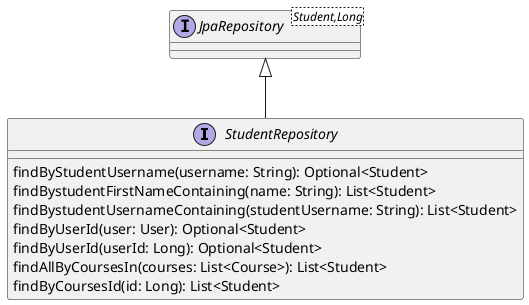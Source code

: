 @startuml
interface StudentRepository [[java:edu.sru.thangiah.repository.StudentRepository]] {
	findByStudentUsername(username: String): Optional<Student>
	findBystudentFirstNameContaining(name: String): List<Student>
	findBystudentUsernameContaining(studentUsername: String): List<Student>
	findByUserId(user: User): Optional<Student>
	findByUserId(userId: Long): Optional<Student>
	findAllByCoursesIn(courses: List<Course>): List<Student>
	findByCoursesId(id: Long): List<Student>
}
interface "JpaRepository<Student,Long>" as JpaRepository_Student_Long_ {
}
JpaRepository_Student_Long_ <|-- StudentRepository
@enduml